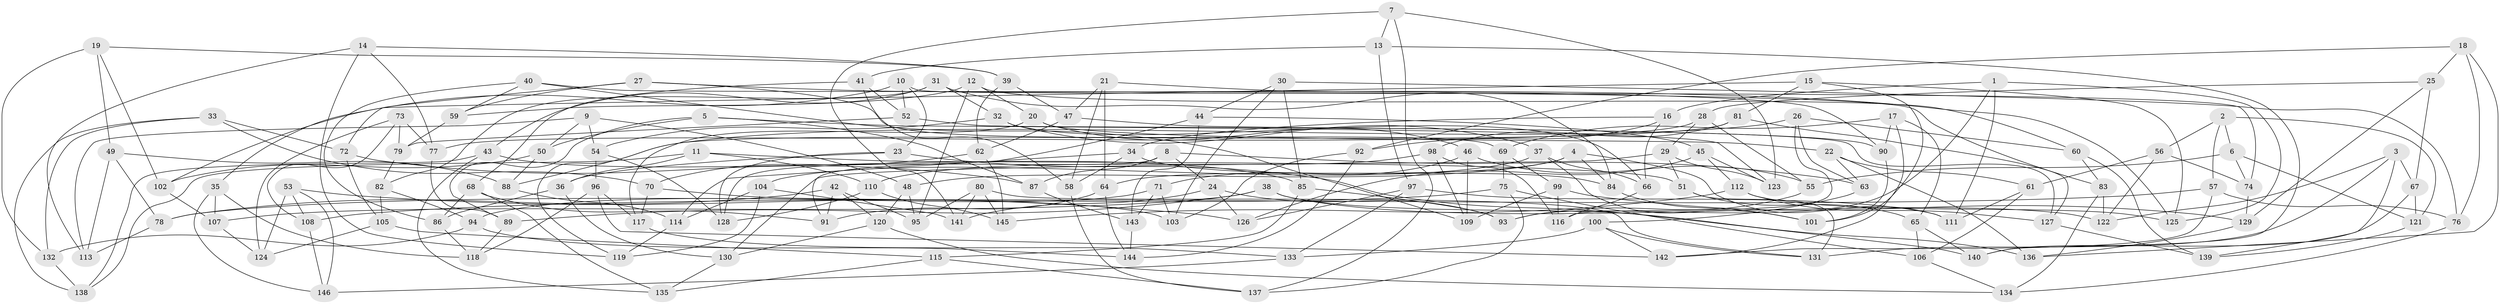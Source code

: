 // Generated by graph-tools (version 1.1) at 2025/56/03/09/25 04:56:45]
// undirected, 146 vertices, 292 edges
graph export_dot {
graph [start="1"]
  node [color=gray90,style=filled];
  1;
  2;
  3;
  4;
  5;
  6;
  7;
  8;
  9;
  10;
  11;
  12;
  13;
  14;
  15;
  16;
  17;
  18;
  19;
  20;
  21;
  22;
  23;
  24;
  25;
  26;
  27;
  28;
  29;
  30;
  31;
  32;
  33;
  34;
  35;
  36;
  37;
  38;
  39;
  40;
  41;
  42;
  43;
  44;
  45;
  46;
  47;
  48;
  49;
  50;
  51;
  52;
  53;
  54;
  55;
  56;
  57;
  58;
  59;
  60;
  61;
  62;
  63;
  64;
  65;
  66;
  67;
  68;
  69;
  70;
  71;
  72;
  73;
  74;
  75;
  76;
  77;
  78;
  79;
  80;
  81;
  82;
  83;
  84;
  85;
  86;
  87;
  88;
  89;
  90;
  91;
  92;
  93;
  94;
  95;
  96;
  97;
  98;
  99;
  100;
  101;
  102;
  103;
  104;
  105;
  106;
  107;
  108;
  109;
  110;
  111;
  112;
  113;
  114;
  115;
  116;
  117;
  118;
  119;
  120;
  121;
  122;
  123;
  124;
  125;
  126;
  127;
  128;
  129;
  130;
  131;
  132;
  133;
  134;
  135;
  136;
  137;
  138;
  139;
  140;
  141;
  142;
  143;
  144;
  145;
  146;
  1 -- 125;
  1 -- 16;
  1 -- 111;
  1 -- 93;
  2 -- 57;
  2 -- 121;
  2 -- 56;
  2 -- 6;
  3 -- 131;
  3 -- 122;
  3 -- 139;
  3 -- 67;
  4 -- 84;
  4 -- 48;
  4 -- 64;
  4 -- 111;
  5 -- 87;
  5 -- 123;
  5 -- 50;
  5 -- 89;
  6 -- 55;
  6 -- 121;
  6 -- 74;
  7 -- 123;
  7 -- 141;
  7 -- 137;
  7 -- 13;
  8 -- 128;
  8 -- 87;
  8 -- 63;
  8 -- 24;
  9 -- 54;
  9 -- 50;
  9 -- 113;
  9 -- 48;
  10 -- 52;
  10 -- 74;
  10 -- 35;
  10 -- 23;
  11 -- 51;
  11 -- 110;
  11 -- 36;
  11 -- 138;
  12 -- 20;
  12 -- 95;
  12 -- 60;
  12 -- 59;
  13 -- 97;
  13 -- 140;
  13 -- 41;
  14 -- 77;
  14 -- 113;
  14 -- 119;
  14 -- 39;
  15 -- 81;
  15 -- 125;
  15 -- 101;
  15 -- 102;
  16 -- 66;
  16 -- 34;
  16 -- 92;
  17 -- 142;
  17 -- 65;
  17 -- 90;
  17 -- 69;
  18 -- 92;
  18 -- 136;
  18 -- 25;
  18 -- 76;
  19 -- 49;
  19 -- 39;
  19 -- 102;
  19 -- 132;
  20 -- 22;
  20 -- 117;
  20 -- 46;
  21 -- 90;
  21 -- 47;
  21 -- 58;
  21 -- 64;
  22 -- 136;
  22 -- 61;
  22 -- 63;
  23 -- 36;
  23 -- 128;
  23 -- 140;
  24 -- 93;
  24 -- 141;
  24 -- 126;
  25 -- 67;
  25 -- 28;
  25 -- 129;
  26 -- 63;
  26 -- 88;
  26 -- 116;
  26 -- 60;
  27 -- 59;
  27 -- 125;
  27 -- 72;
  27 -- 69;
  28 -- 29;
  28 -- 77;
  28 -- 55;
  29 -- 51;
  29 -- 123;
  29 -- 130;
  30 -- 44;
  30 -- 103;
  30 -- 76;
  30 -- 85;
  31 -- 32;
  31 -- 43;
  31 -- 84;
  31 -- 82;
  32 -- 37;
  32 -- 54;
  32 -- 66;
  33 -- 70;
  33 -- 132;
  33 -- 138;
  33 -- 72;
  34 -- 114;
  34 -- 84;
  34 -- 58;
  35 -- 118;
  35 -- 107;
  35 -- 146;
  36 -- 130;
  36 -- 86;
  37 -- 101;
  37 -- 104;
  37 -- 66;
  38 -- 122;
  38 -- 136;
  38 -- 107;
  38 -- 89;
  39 -- 62;
  39 -- 47;
  40 -- 86;
  40 -- 109;
  40 -- 83;
  40 -- 59;
  41 -- 68;
  41 -- 58;
  41 -- 52;
  42 -- 95;
  42 -- 120;
  42 -- 78;
  42 -- 91;
  43 -- 135;
  43 -- 85;
  43 -- 138;
  44 -- 143;
  44 -- 45;
  44 -- 91;
  45 -- 123;
  45 -- 126;
  45 -- 112;
  46 -- 109;
  46 -- 55;
  46 -- 71;
  47 -- 90;
  47 -- 62;
  48 -- 120;
  48 -- 95;
  49 -- 113;
  49 -- 88;
  49 -- 78;
  50 -- 102;
  50 -- 88;
  51 -- 65;
  51 -- 131;
  52 -- 127;
  52 -- 79;
  53 -- 146;
  53 -- 108;
  53 -- 126;
  53 -- 124;
  54 -- 96;
  54 -- 128;
  55 -- 93;
  56 -- 61;
  56 -- 122;
  56 -- 74;
  57 -- 108;
  57 -- 76;
  57 -- 142;
  58 -- 137;
  59 -- 79;
  60 -- 83;
  60 -- 139;
  61 -- 111;
  61 -- 106;
  62 -- 145;
  62 -- 70;
  63 -- 100;
  64 -- 91;
  64 -- 144;
  65 -- 106;
  65 -- 140;
  66 -- 116;
  67 -- 140;
  67 -- 121;
  68 -- 135;
  68 -- 86;
  68 -- 91;
  69 -- 75;
  69 -- 99;
  70 -- 117;
  70 -- 103;
  71 -- 143;
  71 -- 94;
  71 -- 103;
  72 -- 105;
  72 -- 87;
  73 -- 124;
  73 -- 77;
  73 -- 79;
  73 -- 108;
  74 -- 129;
  75 -- 137;
  75 -- 78;
  75 -- 106;
  76 -- 134;
  77 -- 89;
  78 -- 113;
  79 -- 82;
  80 -- 131;
  80 -- 145;
  80 -- 141;
  80 -- 95;
  81 -- 127;
  81 -- 119;
  81 -- 98;
  82 -- 94;
  82 -- 105;
  83 -- 122;
  83 -- 134;
  84 -- 101;
  85 -- 93;
  85 -- 115;
  86 -- 118;
  87 -- 143;
  88 -- 114;
  89 -- 118;
  90 -- 101;
  92 -- 103;
  92 -- 144;
  94 -- 132;
  94 -- 144;
  96 -- 142;
  96 -- 117;
  96 -- 118;
  97 -- 111;
  97 -- 126;
  97 -- 133;
  98 -- 109;
  98 -- 116;
  98 -- 110;
  99 -- 109;
  99 -- 116;
  99 -- 129;
  100 -- 142;
  100 -- 133;
  100 -- 131;
  102 -- 107;
  104 -- 119;
  104 -- 114;
  104 -- 141;
  105 -- 124;
  105 -- 115;
  106 -- 134;
  107 -- 124;
  108 -- 146;
  110 -- 128;
  110 -- 145;
  112 -- 127;
  112 -- 145;
  112 -- 125;
  114 -- 119;
  115 -- 135;
  115 -- 137;
  117 -- 133;
  120 -- 134;
  120 -- 130;
  121 -- 139;
  127 -- 139;
  129 -- 136;
  130 -- 135;
  132 -- 138;
  133 -- 146;
  143 -- 144;
}
